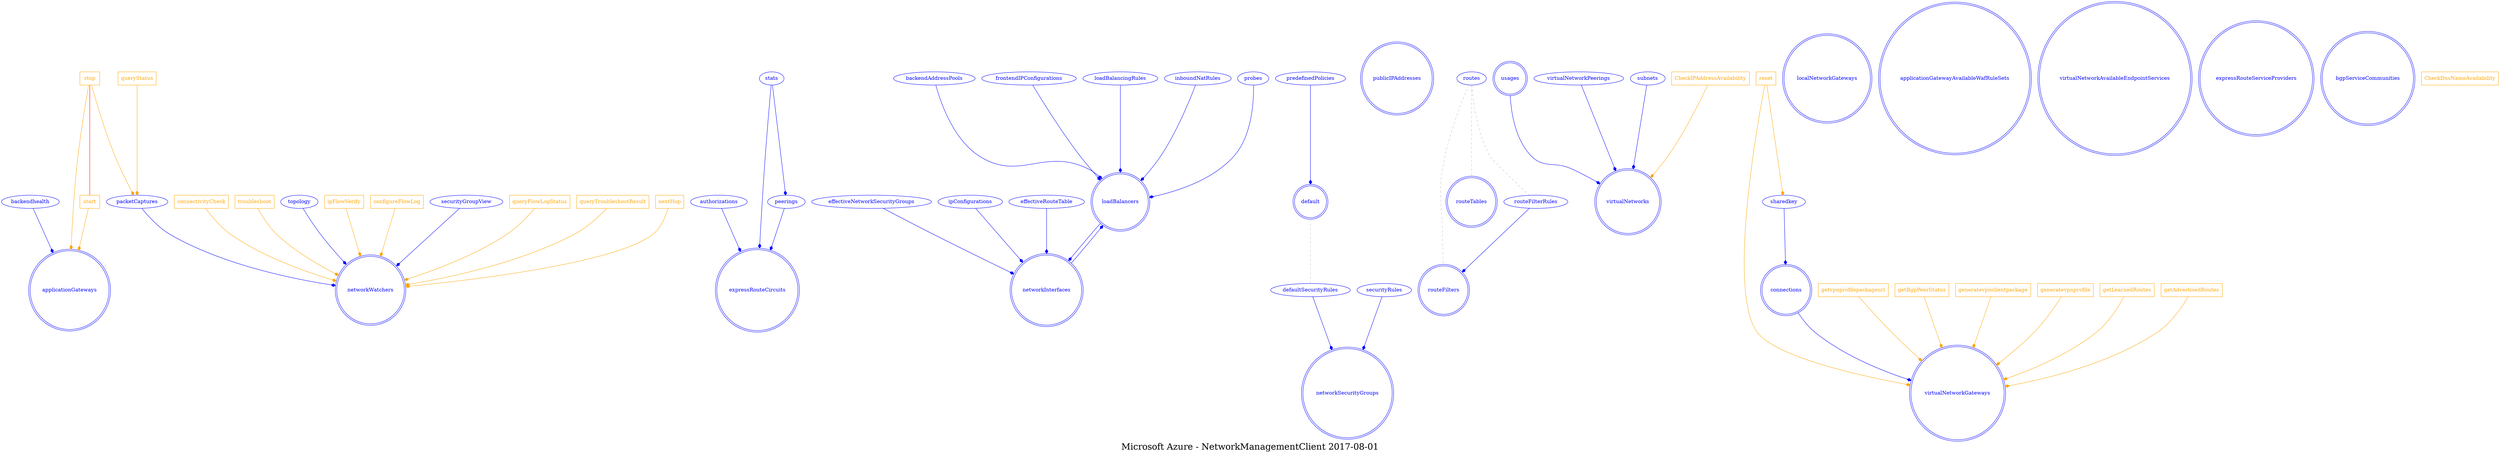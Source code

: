 digraph LexiconGraph {
graph[label="Microsoft Azure - NetworkManagementClient 2017-08-01", fontsize=24]
splines=true
"applicationGateways" [color=blue, fontcolor=blue, shape=doublecircle]
"expressRouteCircuits" [color=blue, fontcolor=blue, shape=doublecircle]
"loadBalancers" [color=blue, fontcolor=blue, shape=doublecircle]
"networkInterfaces" [color=blue, fontcolor=blue, shape=doublecircle]
"networkSecurityGroups" [color=blue, fontcolor=blue, shape=doublecircle]
"networkWatchers" [color=blue, fontcolor=blue, shape=doublecircle]
"publicIPAddresses" [color=blue, fontcolor=blue, shape=doublecircle]
"routeFilters" [color=blue, fontcolor=blue, shape=doublecircle]
"routeTables" [color=blue, fontcolor=blue, shape=doublecircle]
"virtualNetworks" [color=blue, fontcolor=blue, shape=doublecircle]
"virtualNetworkGateways" [color=blue, fontcolor=blue, shape=doublecircle]
"connections" [color=blue, fontcolor=blue, shape=doublecircle]
"localNetworkGateways" [color=blue, fontcolor=blue, shape=doublecircle]
"default" [color=blue, fontcolor=blue, shape=doublecircle]
"applicationGatewayAvailableWafRuleSets" [color=blue, fontcolor=blue, shape=doublecircle]
"virtualNetworkAvailableEndpointServices" [color=blue, fontcolor=blue, shape=doublecircle]
"usages" [color=blue, fontcolor=blue, shape=doublecircle]
"expressRouteServiceProviders" [color=blue, fontcolor=blue, shape=doublecircle]
"bgpServiceCommunities" [color=blue, fontcolor=blue, shape=doublecircle]
"backendhealth" -> "applicationGateways" [color=blue, fontcolor=blue, arrowhead=diamond, arrowtail=none]
"backendhealth" [color=blue, fontcolor=blue, shape=ellipse]
"stop" [color=orange, fontcolor=orange, shape=box]
"stop" -> "applicationGateways" [color=orange, fontcolor=orange, arrowhead=diamond, arrowtail=none]
"start" [color=orange, fontcolor=orange, shape=box]
"start" -> "applicationGateways" [color=orange, fontcolor=orange, arrowhead=diamond, arrowtail=none]
"stop" -> "start" [color=red, fontcolor=red, arrowhead=none, arrowtail=none]
"authorizations" -> "expressRouteCircuits" [color=blue, fontcolor=blue, arrowhead=diamond, arrowtail=none]
"authorizations" [color=blue, fontcolor=blue, shape=ellipse]
"peerings" -> "expressRouteCircuits" [color=blue, fontcolor=blue, arrowhead=diamond, arrowtail=none]
"peerings" [color=blue, fontcolor=blue, shape=ellipse]
"stats" -> "peerings" [color=blue, fontcolor=blue, arrowhead=diamond, arrowtail=none]
"stats" [color=blue, fontcolor=blue, shape=ellipse]
"stats" -> "expressRouteCircuits" [color=blue, fontcolor=blue, arrowhead=diamond, arrowtail=none]
"backendAddressPools" -> "loadBalancers" [color=blue, fontcolor=blue, arrowhead=diamond, arrowtail=none]
"backendAddressPools" [color=blue, fontcolor=blue, shape=ellipse]
"frontendIPConfigurations" -> "loadBalancers" [color=blue, fontcolor=blue, arrowhead=diamond, arrowtail=none]
"frontendIPConfigurations" [color=blue, fontcolor=blue, shape=ellipse]
"loadBalancingRules" -> "loadBalancers" [color=blue, fontcolor=blue, arrowhead=diamond, arrowtail=none]
"loadBalancingRules" [color=blue, fontcolor=blue, shape=ellipse]
"inboundNatRules" -> "loadBalancers" [color=blue, fontcolor=blue, arrowhead=diamond, arrowtail=none]
"inboundNatRules" [color=blue, fontcolor=blue, shape=ellipse]
"probes" -> "loadBalancers" [color=blue, fontcolor=blue, arrowhead=diamond, arrowtail=none]
"probes" [color=blue, fontcolor=blue, shape=ellipse]
"networkInterfaces" -> "loadBalancers" [color=blue, fontcolor=blue, arrowhead=diamond, arrowtail=none]
"effectiveNetworkSecurityGroups" -> "networkInterfaces" [color=blue, fontcolor=blue, arrowhead=diamond, arrowtail=none]
"effectiveNetworkSecurityGroups" [color=blue, fontcolor=blue, shape=ellipse]
"ipConfigurations" -> "networkInterfaces" [color=blue, fontcolor=blue, arrowhead=diamond, arrowtail=none]
"ipConfigurations" [color=blue, fontcolor=blue, shape=ellipse]
"loadBalancers" -> "networkInterfaces" [color=blue, fontcolor=blue, arrowhead=diamond, arrowtail=none]
"effectiveRouteTable" -> "networkInterfaces" [color=blue, fontcolor=blue, arrowhead=diamond, arrowtail=none]
"effectiveRouteTable" [color=blue, fontcolor=blue, shape=ellipse]
"defaultSecurityRules" -> "networkSecurityGroups" [color=blue, fontcolor=blue, arrowhead=diamond, arrowtail=none]
"defaultSecurityRules" [color=blue, fontcolor=blue, shape=ellipse]
"default" -> "defaultSecurityRules" [color=grey, fontcolor=grey, arrowhead=none, arrowtail=none, style=dashed]
"securityRules" -> "networkSecurityGroups" [color=blue, fontcolor=blue, arrowhead=diamond, arrowtail=none]
"securityRules" [color=blue, fontcolor=blue, shape=ellipse]
"connectivityCheck" [color=orange, fontcolor=orange, shape=box]
"connectivityCheck" -> "networkWatchers" [color=orange, fontcolor=orange, arrowhead=diamond, arrowtail=none]
"troubleshoot" [color=orange, fontcolor=orange, shape=box]
"troubleshoot" -> "networkWatchers" [color=orange, fontcolor=orange, arrowhead=diamond, arrowtail=none]
"topology" -> "networkWatchers" [color=blue, fontcolor=blue, arrowhead=diamond, arrowtail=none]
"topology" [color=blue, fontcolor=blue, shape=ellipse]
"ipFlowVerify" [color=orange, fontcolor=orange, shape=box]
"ipFlowVerify" -> "networkWatchers" [color=orange, fontcolor=orange, arrowhead=diamond, arrowtail=none]
"configureFlowLog" [color=orange, fontcolor=orange, shape=box]
"configureFlowLog" -> "networkWatchers" [color=orange, fontcolor=orange, arrowhead=diamond, arrowtail=none]
"securityGroupView" -> "networkWatchers" [color=blue, fontcolor=blue, arrowhead=diamond, arrowtail=none]
"securityGroupView" [color=blue, fontcolor=blue, shape=ellipse]
"queryFlowLogStatus" [color=orange, fontcolor=orange, shape=box]
"queryFlowLogStatus" -> "networkWatchers" [color=orange, fontcolor=orange, arrowhead=diamond, arrowtail=none]
"packetCaptures" -> "networkWatchers" [color=blue, fontcolor=blue, arrowhead=diamond, arrowtail=none]
"packetCaptures" [color=blue, fontcolor=blue, shape=ellipse]
"stop" -> "packetCaptures" [color=orange, fontcolor=orange, arrowhead=diamond, arrowtail=none]
"queryStatus" [color=orange, fontcolor=orange, shape=box]
"queryStatus" -> "packetCaptures" [color=orange, fontcolor=orange, arrowhead=diamond, arrowtail=none]
"queryTroubleshootResult" [color=orange, fontcolor=orange, shape=box]
"queryTroubleshootResult" -> "networkWatchers" [color=orange, fontcolor=orange, arrowhead=diamond, arrowtail=none]
"nextHop" [color=orange, fontcolor=orange, shape=box]
"nextHop" -> "networkWatchers" [color=orange, fontcolor=orange, arrowhead=diamond, arrowtail=none]
"routes" -> "routeFilters" [color=grey, fontcolor=grey, arrowhead=none, arrowtail=none, style=dashed]
"routeFilterRules" -> "routeFilters" [color=blue, fontcolor=blue, arrowhead=diamond, arrowtail=none]
"routeFilterRules" [color=blue, fontcolor=blue, shape=ellipse]
"routes" -> "routeFilterRules" [color=grey, fontcolor=grey, arrowhead=none, arrowtail=none, style=dashed]
"routes" -> "routeTables" [color=grey, fontcolor=grey, arrowhead=none, arrowtail=none, style=dashed]
"routes" [color=blue, fontcolor=blue, shape=ellipse]
"usages" -> "virtualNetworks" [color=blue, fontcolor=blue, arrowhead=diamond, arrowtail=none]
"virtualNetworkPeerings" -> "virtualNetworks" [color=blue, fontcolor=blue, arrowhead=diamond, arrowtail=none]
"virtualNetworkPeerings" [color=blue, fontcolor=blue, shape=ellipse]
"subnets" -> "virtualNetworks" [color=blue, fontcolor=blue, arrowhead=diamond, arrowtail=none]
"subnets" [color=blue, fontcolor=blue, shape=ellipse]
"CheckIPAddressAvailability" [color=orange, fontcolor=orange, shape=box]
"CheckIPAddressAvailability" -> "virtualNetworks" [color=orange, fontcolor=orange, arrowhead=diamond, arrowtail=none]
"getvpnprofilepackageurl" [color=orange, fontcolor=orange, shape=box]
"getvpnprofilepackageurl" -> "virtualNetworkGateways" [color=orange, fontcolor=orange, arrowhead=diamond, arrowtail=none]
"reset" [color=orange, fontcolor=orange, shape=box]
"reset" -> "virtualNetworkGateways" [color=orange, fontcolor=orange, arrowhead=diamond, arrowtail=none]
"getBgpPeerStatus" [color=orange, fontcolor=orange, shape=box]
"getBgpPeerStatus" -> "virtualNetworkGateways" [color=orange, fontcolor=orange, arrowhead=diamond, arrowtail=none]
"generatevpnclientpackage" [color=orange, fontcolor=orange, shape=box]
"generatevpnclientpackage" -> "virtualNetworkGateways" [color=orange, fontcolor=orange, arrowhead=diamond, arrowtail=none]
"generatevpnprofile" [color=orange, fontcolor=orange, shape=box]
"generatevpnprofile" -> "virtualNetworkGateways" [color=orange, fontcolor=orange, arrowhead=diamond, arrowtail=none]
"connections" -> "virtualNetworkGateways" [color=blue, fontcolor=blue, arrowhead=diamond, arrowtail=none]
"getLearnedRoutes" [color=orange, fontcolor=orange, shape=box]
"getLearnedRoutes" -> "virtualNetworkGateways" [color=orange, fontcolor=orange, arrowhead=diamond, arrowtail=none]
"getAdvertisedRoutes" [color=orange, fontcolor=orange, shape=box]
"getAdvertisedRoutes" -> "virtualNetworkGateways" [color=orange, fontcolor=orange, arrowhead=diamond, arrowtail=none]
"sharedkey" -> "connections" [color=blue, fontcolor=blue, arrowhead=diamond, arrowtail=none]
"sharedkey" [color=blue, fontcolor=blue, shape=ellipse]
"reset" -> "sharedkey" [color=orange, fontcolor=orange, arrowhead=diamond, arrowtail=none]
"predefinedPolicies" -> "default" [color=blue, fontcolor=blue, arrowhead=diamond, arrowtail=none]
"predefinedPolicies" [color=blue, fontcolor=blue, shape=ellipse]
"CheckDnsNameAvailability" [color=orange, fontcolor=orange, shape=box]
}
